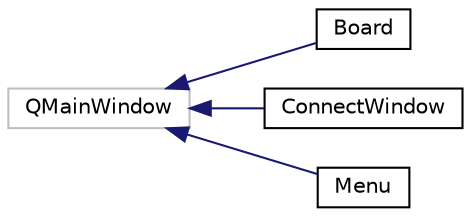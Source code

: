 digraph "Graphical Class Hierarchy"
{
  edge [fontname="Helvetica",fontsize="10",labelfontname="Helvetica",labelfontsize="10"];
  node [fontname="Helvetica",fontsize="10",shape=record];
  rankdir="LR";
  Node50 [label="QMainWindow",height=0.2,width=0.4,color="grey75", fillcolor="white", style="filled"];
  Node50 -> Node0 [dir="back",color="midnightblue",fontsize="10",style="solid",fontname="Helvetica"];
  Node0 [label="Board",height=0.2,width=0.4,color="black", fillcolor="white", style="filled",URL="$classBoard.html"];
  Node50 -> Node52 [dir="back",color="midnightblue",fontsize="10",style="solid",fontname="Helvetica"];
  Node52 [label="ConnectWindow",height=0.2,width=0.4,color="black", fillcolor="white", style="filled",URL="$classConnectWindow.html"];
  Node50 -> Node53 [dir="back",color="midnightblue",fontsize="10",style="solid",fontname="Helvetica"];
  Node53 [label="Menu",height=0.2,width=0.4,color="black", fillcolor="white", style="filled",URL="$classMenu.html"];
}
